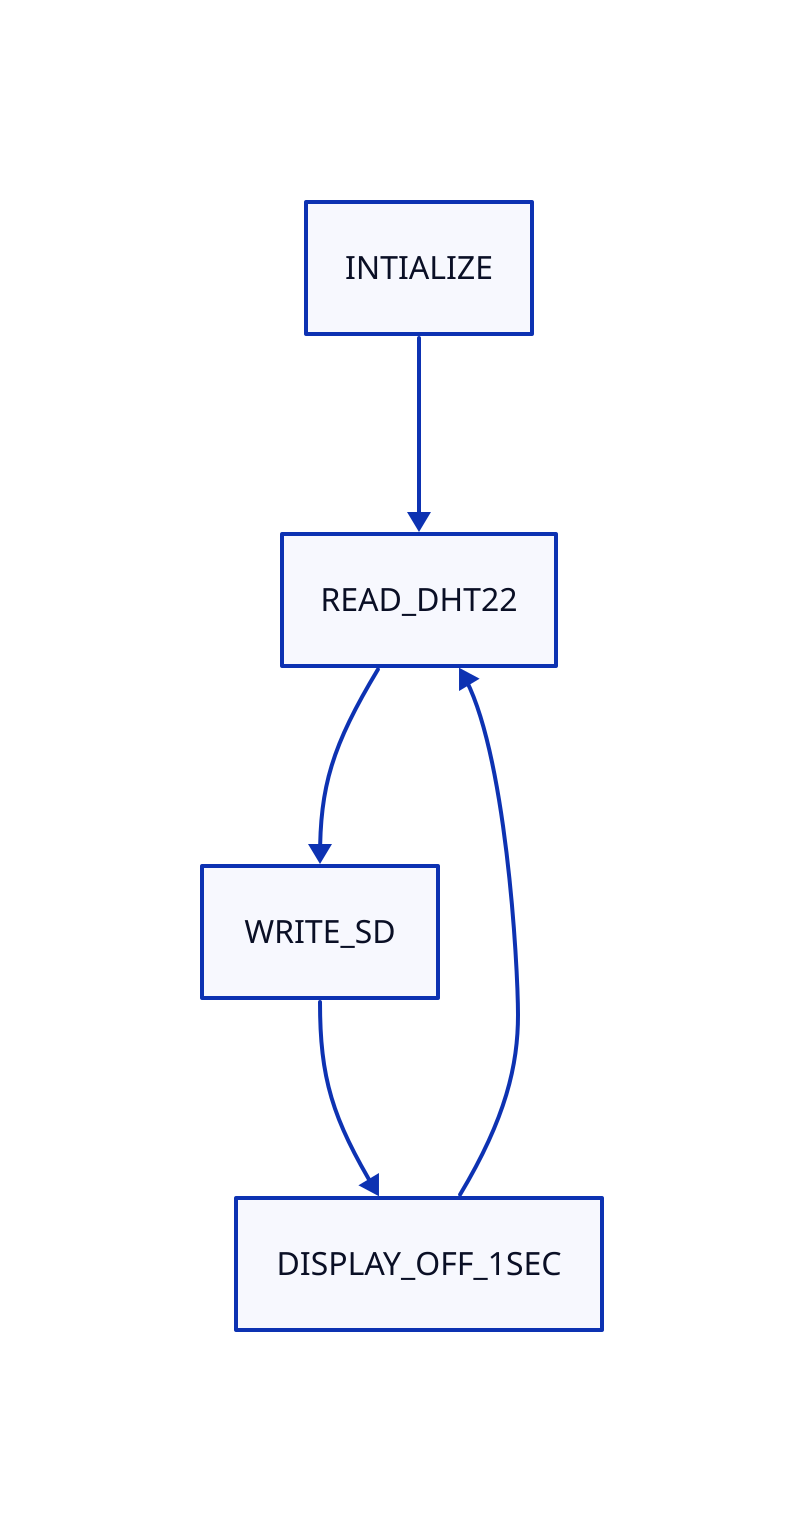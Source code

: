 INTIALIZE -> READ_DHT22
READ_DHT22 -> WRITE_SD
WRITE_SD -> DISPLAY_OFF_1SEC
DISPLAY_OFF_1SEC -> READ_DHT22